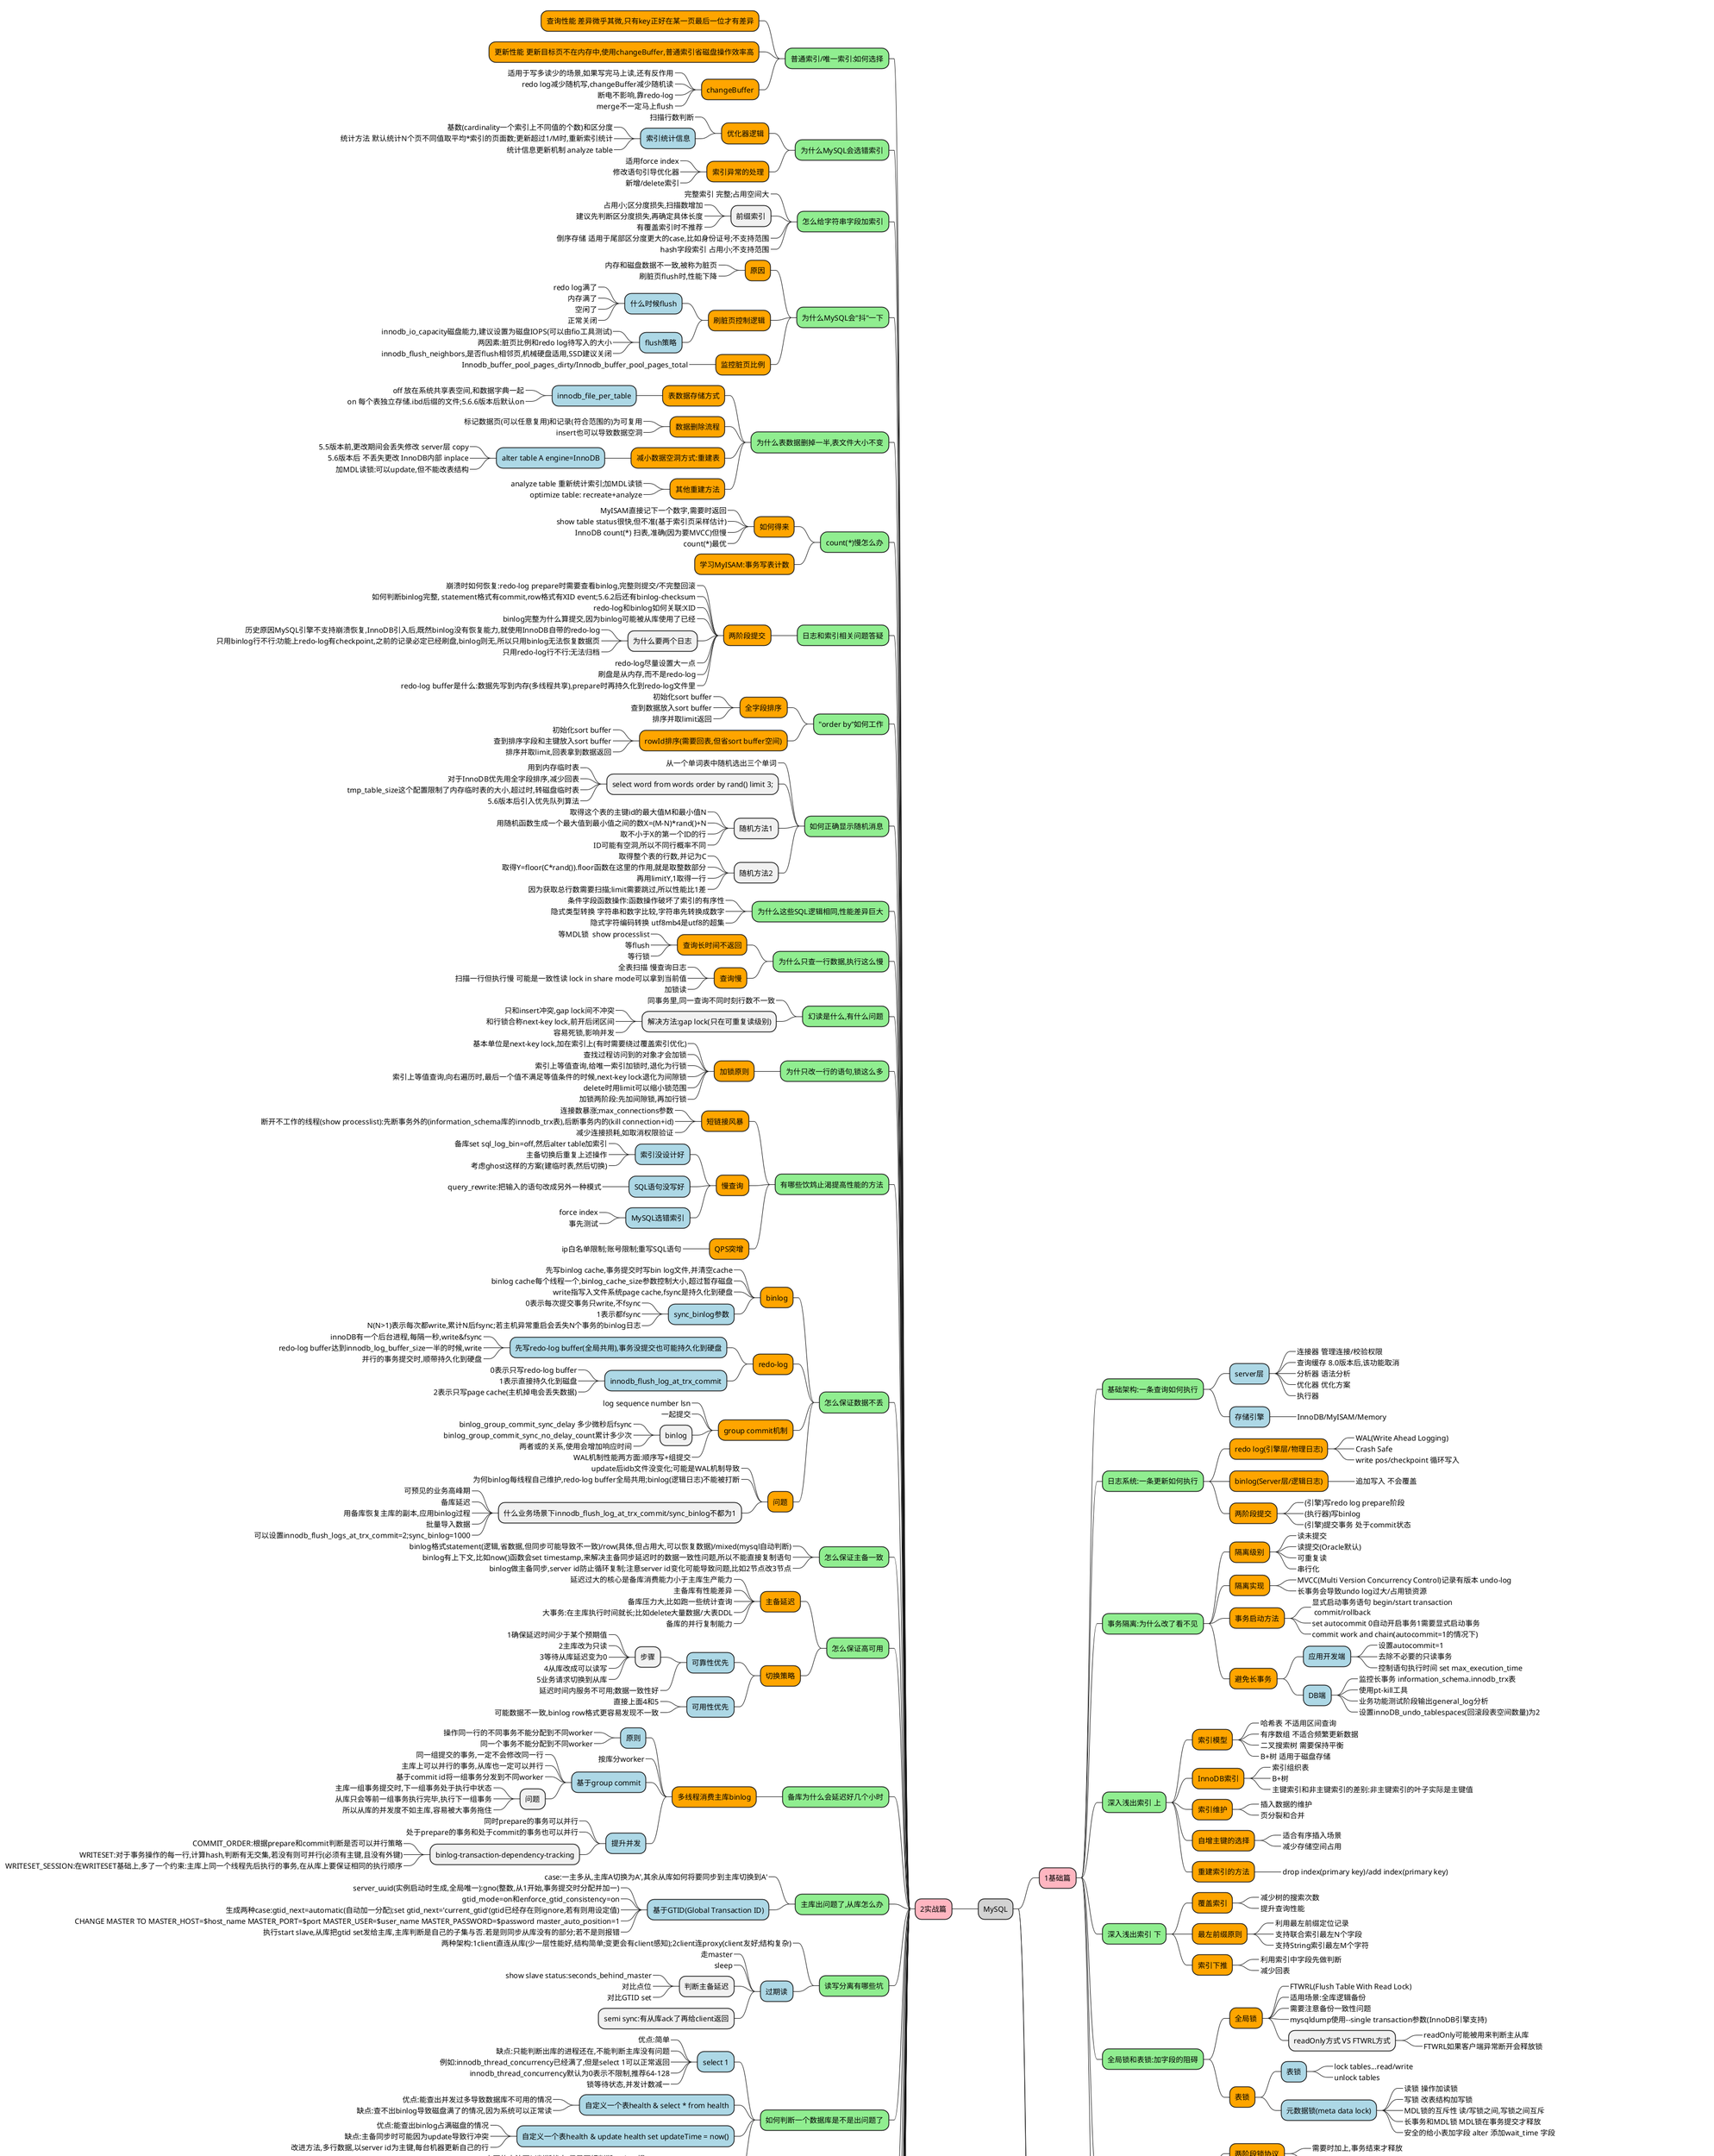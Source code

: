 @startmindmap
*[#lightgrey] MySQL
    *[#lightpink] 1基础篇
        *[#lightgreen] 基础架构:一条查询如何执行
            *[#lightblue] server层
                *_ 连接器 管理连接/校验权限
                *_ 查询缓存 8.0版本后,该功能取消
                *_ 分析器 语法分析
                *_ 优化器 优化方案
                *_ 执行器
            *[#lightblue] 存储引擎
                *_ InnoDB/MyISAM/Memory
        *[#lightgreen] 日志系统:一条更新如何执行
            *[#orange] redo log(引擎层/物理日志)
                *_ WAL(Write Ahead Logging)
                *_ Crash Safe
                *_ write pos/checkpoint 循环写入
            *[#orange] binlog(Server层/逻辑日志)
                *_ 追加写入 不会覆盖
            *[#orange] 两阶段提交
                *_ (引擎)写redo log prepare阶段
                *_ (执行器)写binlog
                *_ (引擎)提交事务 处于commit状态
        *[#lightgreen] 事务隔离:为什么改了看不见
            *[#orange] 隔离级别
                *_ 读未提交
                *_ 读提交(Oracle默认)
                *_ 可重复读
                *_ 串行化
            *[#orange] 隔离实现
                *_ MVCC(Multi Version Concurrency Control)记录有版本 undo-log
                *_ 长事务会导致undo log过大/占用锁资源
            *[#orange] 事务启动方法
                *_ 显式启动事务语句 begin/start transaction\n commit/rollback
                *_ set autocommit 0自动开启事务1需要显式启动事务
                *_ commit work and chain(autocommit=1的情况下)
            *[#orange] 避免长事务
                *[#lightblue] 应用开发端
                    *_ 设置autocommit=1
                    *_ 去除不必要的只读事务
                    *_ 控制语句执行时间 set max_execution_time
                *[#lightblue] DB端
                    *_ 监控长事务 information_schema.innodb_trx表
                    *_ 使用pt-kill工具
                    *_ 业务功能测试阶段输出general_log分析
                    *_ 设置innoDB_undo_tablespaces(回滚段表空间数量)为2
        *[#lightgreen] 深入浅出索引 上
            *[#orange] 索引模型
                *_ 哈希表 不适用区间查询
                *_ 有序数组 不适合频繁更新数据
                *_ 二叉搜索树 需要保持平衡
                *_ B+树 适用于磁盘存储
            *[#orange] InnoDB索引
                *_ 索引组织表
                *_ B+树
                *_ 主键索引和非主键索引的差别:非主键索引的叶子实际是主键值
            *[#orange] 索引维护
                *_ 插入数据的维护
                *_ 页分裂和合并
            *[#orange] 自增主键的选择
                *_ 适合有序插入场景
                *_ 减少存储空间占用
            *[#orange] 重建索引的方法
                *_ drop index(primary key)/add index(primary key)
        *[#lightgreen] 深入浅出索引 下
            *[#orange] 覆盖索引
                *_ 减少树的搜索次数
                *_ 提升查询性能
            *[#orange] 最左前缀原则
                *_ 利用最左前缀定位记录
                *_ 支持联合索引最左N个字段
                *_ 支持String索引最左M个字符
            *[#orange] 索引下推
                *_ 利用索引中字段先做判断
                *_ 减少回表
        *[#lightgreen] 全局锁和表锁:加字段的阻碍
            *[#orange] 全局锁
                *_ FTWRL(Flush Table With Read Lock)
                *_ 适用场景:全库逻辑备份
                *_ 需要注意备份一致性问题
                *_ mysqldump使用--single transaction参数(InnoDB引擎支持)
                * readOnly方式 VS FTWRL方式
                    *_ readOnly可能被用来判断主从库
                    *_ FTWRL如果客户端异常断开会释放锁
            *[#orange] 表锁
                *[#lightblue] 表锁
                    *_ lock tables...read/write
                    *_ unlock tables
                *[#lightblue] 元数据锁(meta data lock)
                    *_ 读锁 操作加读锁
                    *_ 写锁 改表结构加写锁
                    *_ MDL锁的互斥性 读/写锁之间,写锁之间互斥
                    *_ 长事务和MDL锁 MDL锁在事务提交才释放
                    *_ 安全的给小表加字段 alter 添加wait_time 字段
        *[#lightgreen] 行锁功过:如何减少性能影响
            *[#orange] 两阶段锁协议
                *_ 需要时加上,事务结束才释放
                *_ 安排事务的语句顺序 最影响并发的语句放在最后
            *[#orange] 死锁和死锁检测
                *_ 死锁超时 innodb_lock_wait_timeout(默认50s)
                *_ 死锁检测 innodb_deadlock_detect(on)
                *_ 死锁检测会消耗大量CPU 复杂度O(N^2) N为竞争的并发线程数
            *_ 优化锁冲突 逻辑上变成多行
            *_ 删除10_000条数据,一个连接里循环20次每次删除500好于直接删(长事务)和20个连接每个删500(锁竞争)
        *[#lightgreen] 事务到底隔离还是不隔离
            *[#orange] 事务启动
                *_ begin/start transaction命令并不是一个事务的起点,在执行到它们之后的第一个操作InnoDB表的语句,事务才真正启动(trx_id生成)
                *_ 想要马上启动事务,适用start transaction with consistent snapshot
            *[#orange] consistent read view
                *_ 事务启动时生成
            *[#orange] InnoDB行数据版本
                *_ 多版本数据,用row trx_id区分
            *[#orange] 快照在MVCC中的工作原理
                *_ 事务操作根据隔离级别找到对应读版本的数据
            *[#orange] 数据版本可见性规则
                *_ if (未提交 or 已提交但在视图创建后) then 不可见
            *[#orange] update时 当前读 + 两阶段提交
    *[#lightpink] 3特别放送
        *[#lightgreen] 林晓斌:我的MySQL的心路历程
    *[#lightpink] 4结束语
        *[#lightgreen] 点线面网,一起构建MySQL知识网络
left side
    *[#lightpink] 2实战篇
        *[#lightgreen] 普通索引/唯一索引:如何选择
            *[#orange] 查询性能 差异微乎其微,只有key正好在某一页最后一位才有差异
            *[#orange] 更新性能 更新目标页不在内存中,使用changeBuffer,普通索引省磁盘操作效率高
            *[#orange] changeBuffer
                *_ 适用于写多读少的场景,如果写完马上读,还有反作用
                *_ redo log减少随机写,changeBuffer减少随机读
                *_ 断电不影响,靠redo-log
                *_ merge不一定马上flush
        *[#lightgreen] 为什么MySQL会选错索引
            *[#orange] 优化器逻辑
                *_ 扫描行数判断
                *[#lightblue] 索引统计信息
                    *_ 基数(cardinality一个索引上不同值的个数)和区分度
                    *_ 统计方法 默认统计N个页不同值取平均*索引的页面数;更新超过1/M时,重新索引统计
                    *_ 统计信息更新机制 analyze table
            *[#orange] 索引异常的处理
                *_ 适用force index
                *_ 修改语句引导优化器
                *_ 新增/delete索引
        *[#lightgreen] 怎么给字符串字段加索引
            *_ 完整索引 完整;占用空间大
            * 前缀索引
                *_ 占用小;区分度损失,扫描数增加
                *_ 建议先判断区分度损失,再确定具体长度
                *_ 有覆盖索引时不推荐
            *_ 倒序存储 适用于尾部区分度更大的case,比如身份证号;不支持范围
            *_ hash字段索引 占用小;不支持范围
        *[#lightgreen] 为什么MySQL会"抖"一下
            *[#orange] 原因
                *_ 内存和磁盘数据不一致,被称为脏页
                *_ 刷脏页flush时,性能下降
            *[#orange] 刷脏页控制逻辑
                *[#lightblue] 什么时候flush
                    *_ redo log满了
                    *_ 内存满了
                    *_ 空闲了
                    *_ 正常关闭
                *[#lightblue] flush策略
                    *_ innodb_io_capacity磁盘能力,建议设置为磁盘IOPS(可以由fio工具测试)
                    *_ 两因素:脏页比例和redo log待写入的大小
                    *_ innodb_flush_neighbors,是否flush相邻页,机械硬盘适用,SSD建议关闭
            *[#orange] 监控脏页比例
                *_ Innodb_buffer_pool_pages_dirty/Innodb_buffer_pool_pages_total
        *[#lightgreen] 为什么表数据删掉一半,表文件大小不变
            *[#orange] 表数据存储方式
                *[#lightblue] innodb_file_per_table
                    *_ off 放在系统共享表空间,和数据字典一起
                    *_ on 每个表独立存储.ibd后缀的文件;5.6.6版本后默认on
            *[#orange] 数据删除流程
                *_ 标记数据页(可以任意复用)和记录(符合范围的)为可复用
                *_ insert也可以导致数据空洞
            *[#orange] 减小数据空洞方式:重建表
                *[#lightblue] alter table A engine=InnoDB
                    *_ 5.5版本前,更改期间会丢失修改 server层 copy
                    *_ 5.6版本后 不丢失更改 InnoDB内部 inplace
                    *_ 加MDL读锁:可以update,但不能改表结构
            *[#orange] 其他重建方法
                *_ analyze table 重新统计索引;加MDL读锁
                *_ optimize table: recreate+analyze
        *[#lightgreen] count(*)慢怎么办
            *[#orange] 如何得来
                *_ MyISAM直接记下一个数字,需要时返回
                *_ show table status很快,但不准(基于索引页采样估计)
                *_ InnoDB count(*) 扫表,准确(因为要MVCC)但慢
                *_ count(*)最优
            *[#orange] 学习MyISAM:事务写表计数
        *[#lightgreen] 日志和索引相关问题答疑
            *[#orange] 两阶段提交
                *_ 崩溃时如何恢复:redo-log prepare时需要查看binlog,完整则提交/不完整回滚
                *_ 如何判断binlog完整, statement格式有commit,row格式有XID event;5.6.2后还有binlog-checksum
                *_ redo-log和binlog如何关联:XID
                *_ binlog完整为什么算提交,因为binlog可能被从库使用了已经
                * 为什么要两个日志
                    *_ 历史原因MySQL引擎不支持崩溃恢复,InnoDB引入后,既然binlog没有恢复能力,就使用InnoDB自带的redo-log
                    *_ 只用binlog行不行:功能上redo-log有checkpoint,之前的记录必定已经刷盘,binlog则无,所以只用binlog无法恢复数据页
                    *_ 只用redo-log行不行:无法归档
                *_ redo-log尽量设置大一点
                *_ 刷盘是从内存,而不是redo-log
                *_ redo-log buffer是什么:数据先写到内存(多线程共享),prepare时再持久化到redo-log文件里
        *[#lightgreen] "order by"如何工作
            *[#orange] 全字段排序
                *_ 初始化sort buffer
                *_ 查到数据放入sort buffer
                *_ 排序并取limit返回
            *[#orange] rowId排序(需要回表,但省sort buffer空间)
                *_ 初始化sort buffer
                *_ 查到排序字段和主键放入sort buffer
                *_ 排序并取limit,回表拿到数据返回
        *[#lightgreen] 如何正确显示随机消息
            *_ 从一个单词表中随机选出三个单词
            * select word from words order by rand() limit 3;
                *_ 用到内存临时表
                *_ 对于InnoDB优先用全字段排序,减少回表
                *_ tmp_table_size这个配置限制了内存临时表的大小,超过时,转磁盘临时表
                *_ 5.6版本后引入优先队列算法
            * 随机方法1
                *_ 取得这个表的主键id的最大值M和最小值N
                *_ 用随机函数生成一个最大值到最小值之间的数X=(M-N)*rand()+N
                *_ 取不小于X的第一个ID的行
                *_ ID可能有空洞,所以不同行概率不同
            * 随机方法2
                *_ 取得整个表的行数,并记为C
                *_ 取得Y=floor(C*rand()).floor函数在这里的作用,就是取整数部分
                *_ 再用limitY,1取得一行
                *_ 因为获取总行数需要扫描;limit需要跳过,所以性能比1差
        *[#lightgreen] 为什么这些SQL逻辑相同,性能差异巨大
            *_ 条件字段函数操作:函数操作破坏了索引的有序性
            *_ 隐式类型转换 字符串和数字比较,字符串先转换成数字
            *_ 隐式字符编码转换 utf8mb4是utf8的超集
        *[#lightgreen] 为什么只查一行数据,执行这么慢
            *[#orange] 查询长时间不返回
                *_ 等MDL锁  show processlist
                *_ 等flush
                *_ 等行锁
            *[#orange] 查询慢
                *_ 全表扫描 慢查询日志
                *_ 扫描一行但执行慢 可能是一致性读 lock in share mode可以拿到当前值
                *_ 加锁读
        *[#lightgreen] 幻读是什么,有什么问题
            *_ 同事务里,同一查询不同时刻行数不一致
            * 解决方法:gap lock(只在可重复读级别)
                *_ 只和insert冲突,gap lock间不冲突
                *_ 和行锁合称next-key lock,前开后闭区间
                *_ 容易死锁,影响并发
        *[#lightgreen] 为什只改一行的语句,锁这么多
            *[#orange] 加锁原则
                *_ 基本单位是next-key lock,加在索引上(有时需要绕过覆盖索引优化)
                *_ 查找过程访问到的对象才会加锁
                *_ 索引上等值查询,给唯一索引加锁时,退化为行锁
                *_ 索引上等值查询,向右遍历时,最后一个值不满足等值条件的时候,next-key lock退化为间隙锁
                *_ delete时用limit可以缩小锁范围
                *_ 加锁两阶段:先加间隙锁,再加行锁
        *[#lightgreen] 有哪些饮鸩止渴提高性能的方法
            *[#orange] 短链接风暴
                *_ 连接数暴涨;max_connections参数
                *_ 断开不工作的线程(show processlist):先断事务外的(information_schema库的innodb_trx表),后断事务内的(kill connection+id)
                *_ 减少连接损耗,如取消权限验证
            *[#orange] 慢查询
                *[#lightblue] 索引没设计好
                    *_ 备库set sql_log_bin=off,然后alter table加索引
                    *_ 主备切换后重复上述操作
                    *_ 考虑ghost这样的方案(建临时表,然后切换)
                *[#lightblue] SQL语句没写好
                    *_ query_rewrite:把输入的语句改成另外一种模式
                *[#lightblue] MySQL选错索引
                    *_ force index
                    *_ 事先测试
            *[#orange] QPS突增
                *_ ip白名单限制;账号限制;重写SQL语句
        *[#lightgreen] 怎么保证数据不丢
            *[#orange] binlog
                *_ 先写binlog cache,事务提交时写bin log文件,并清空cache
                *_ binlog cache每个线程一个,binlog_cache_size参数控制大小,超过暂存磁盘
                *_ write指写入文件系统page cache,fsync是持久化到硬盘
                *[#lightblue] sync_binlog参数
                    *_ 0表示每次提交事务只write,不fsync
                    *_ 1表示都fsync
                    *_ N(N>1)表示每次都write,累计N后fsync;若主机异常重启会丢失N个事务的binlog日志
            *[#orange] redo-log
                *[#lightblue] 先写redo-log buffer(全局共用),事务没提交也可能持久化到硬盘
                    *_ innoDB有一个后台进程,每隔一秒,write&fsync
                    *_ redo-log buffer达到innodb_log_buffer_size一半的时候,write
                    *_ 并行的事务提交时,顺带持久化到硬盘
                *[#lightblue] innodb_flush_log_at_trx_commit
                    *_ 0表示只写redo-log buffer
                    *_ 1表示直接持久化到磁盘
                    *_ 2表示只写page cache(主机掉电会丢失数据)
            *[#orange] group commit机制
                *_ log sequence number lsn
                *_ 一起提交
                * binlog
                    *_ binlog_group_commit_sync_delay 多少微秒后fsync
                    *_ binlog_group_commit_sync_no_delay_count累计多少次
                    *_ 两者或的关系,使用会增加响应时间
                *_ WAL机制性能两方面:顺序写+组提交
            *[#orange] 问题
                *_ update后idb文件没变化;可能是WAL机制导致
                *_ 为何binlog每线程自己维护,redo-log buffer全局共用;binlog(逻辑日志)不能被打断
                * 什么业务场景下innodb_flush_log_at_trx_commit/sync_binlog不都为1
                    *_ 可预见的业务高峰期
                    *_ 备库延迟
                    *_ 用备库恢复主库的副本,应用binlog过程
                    *_ 批量导入数据
                    *_ 可以设置innodb_flush_logs_at_trx_commit=2;sync_binlog=1000
        *[#lightgreen] 怎么保证主备一致
            *_ binlog格式statement(逻辑,省数据,但同步可能导致不一致)/row(具体,但占用大,可以恢复数据)/mixed(mysql自动判断)
            *_ binlog有上下文,比如now()函数会set timestamp,来解决主备同步延迟时的数据一致性问题,所以不能直接复制语句
            *_ binlog做主备同步,server id防止循环复制;注意server id变化可能导致问题,比如2节点改3节点
        *[#lightgreen] 怎么保证高可用
            *[#orange] 主备延迟
                *_ 延迟过大的核心是备库消费能力小于主库生产能力
                *_ 主备库有性能差异
                *_ 备库压力大,比如跑一些统计查询
                *_ 大事务:在主库执行时间就长;比如delete大量数据/大表DDL
                *_ 备库的并行复制能力
            *[#orange] 切换策略
                *[#lightblue] 可靠性优先
                    * 步骤
                        *_ 1确保延迟时间少于某个预期值
                        *_ 2主库改为只读
                        *_ 3等待从库延迟变为0
                        *_ 4从库改成可以读写
                        *_ 5业务请求切换到从库
                    *_ 延迟时间内服务不可用;数据一致性好
                *[#lightblue] 可用性优先
                    *_ 直接上面4和5
                    *_ 可能数据不一致,binlog row格式更容易发现不一致
        *[#lightgreen] 备库为什么会延迟好几个小时
            *[#orange] 多线程消费主库binlog
                *[#lightblue] 原则
                    *_ 操作同一行的不同事务不能分配到不同worker
                    *_ 同一个事务不能分配到不同worker
                *_ 按库分worker
                *[#lightblue] 基于group commit
                    *_ 同一组提交的事务,一定不会修改同一行
                    *_ 主库上可以并行的事务,从库也一定可以并行
                    *_ 基于commit id将一组事务分发到不同worker
                    * 问题
                        *_ 主库一组事务提交时,下一组事务处于执行中状态
                        *_ 从库只会等前一组事务执行完毕,执行下一组事务
                        *_ 所以从库的并发度不如主库,容易被大事务拖住
                *[#lightblue] 提升并发
                    *_ 同时prepare的事务可以并行
                    *_ 处于prepare的事务和处于commit的事务也可以并行
                    * binlog-transaction-dependency-tracking
                        *_ COMMIT_ORDER:根据prepare和commit判断是否可以并行策略
                        *_ WRITESET:对于事务操作的每一行,计算hash,判断有无交集,若没有则可并行(必须有主键,且没有外键)
                        *_ WRITESET_SESSION:在WRITESET基础上,多了一个约束:主库上同一个线程先后执行的事务,在从库上要保证相同的执行顺序
        *[#lightgreen] 主库出问题了,从库怎么办
            *_ case:一主多从,主库A切换为A',其余从库如何将要同步到主库切换到A'
            *[#lightblue] 基于GTID(Global Transaction ID)
                *_ server_uuid(实例启动时生成,全局唯一):gno(整数,从1开始,事务提交时分配并加一)
                *_ gtid_mode=on和enforce_gtid_consistency=on
                *_ 生成两种case:gtid_next=automatic(自动加一分配);set gtid_next='current_gtid'(gtid已经存在则ignore,若有则用设定值)
                *_ CHANGE MASTER TO MASTER_HOST=$host_name MASTER_PORT=$port MASTER_USER=$user_name MASTER_PASSWORD=$password master_auto_position=1
                *_ 执行start slave,从库把gtid set发给主库,主库判断是自己的子集与否.若是则同步从库没有的部分;若不是则报错
        *[#lightgreen] 读写分离有哪些坑
            *_ 两种架构:1client直连从库(少一层性能好,结构简单;变更会有client感知);2client连proxy(client友好;结构复杂)
            *[#lightblue] 过期读
                *_ 走master
                *_ sleep
                * 判断主备延迟
                    *_ show slave status:seconds_behind_master
                    *_ 对比点位
                    *_ 对比GTID set
                * semi sync:有从库ack了再给client返回
        *[#lightgreen] 如何判断一个数据库是不是出问题了
            *[#lightblue] select 1
                *_ 优点:简单
                *_ 缺点:只能判断出库的进程还在,不能判断主库没有问题
                *_ 例如:innodb_thread_concurrency已经满了,但是select 1可以正常返回
                *_ innodb_thread_concurrency默认为0表示不限制,推荐64-128
                *_ 锁等待状态,并发计数减一
            *[#lightblue] 自定义一个表health & select * from health
                *_ 优点:能查出并发过多导致数据库不可用的情况
                *_ 缺点:查不出binlog导致磁盘满了的情况,因为系统可以正常读
            *[#lightblue] 自定义一个表health & update health set updateTime = now()
                *_ 优点:能查出binlog占满磁盘的情况
                *_ 缺点:主备同步时可能因为update导致行冲突
                *_ 改进方法,多行数据,以server id为主键,每台机器更新自己的行
            *[#lightblue] 内部统计
                *_ 上面的方法可以判断状态,但是不好判断update慢\n 比如IO利用率100%的场景,检测语句仍有可能很快返回\n 因为检测语句资源占用不大,如果拿到资源就能很快返回
                *_ performance_schema库file_summary_by_event_name表;开启慢10%
                *_ 可以通过update setup_instruments set ENABLED='YES', Timed='YES'来控制开关
        *[#lightgreen] 答疑二:用动态的观点看加锁
            *_ 加锁是扫描时一个个加上去的,所以为了避免死锁,访问同一组资源的访问顺序尽量相同
            *_ 如何查看死锁:show engine innodb status命令LATESTDETECTED DEADLOCK
            *_ innoDB会自动选择回滚成本更小的方案避免死锁
            *_ 间隙锁是由后继的记录定义的,所以删除记录可能导致锁范围扩大,空表锁住所有
        *[#lightgreen] 误删数据后怎么办
            *[#lightblue] delete误删行
                *_ 使用Flashback恢复,需要binlog_format=row和binlog_row_image=FULL
                *_ 不建议直接在主库上操作,先在临时库上恢复,确认后再恢复到主库;防止数据二次破坏
                *_ 预防:sql_safe_updates参数设置为on,无where或where没有索引字段,报错
                *_ 预防:sql上线前评审
            *[#lightblue] drop/truncate误删表&库
                *_ 需要定期的全量备份和binlog备份
                *_ 找到最近的全量备份,再用binlog备份复原
                *_ 加速恢复:mysqlbinlog命令可以通过-database参数指定库
                *_ 记得跳过误删语句
                * 比较慢
                    *_ 因为误删表的话,最好只重放该表而不是库,但mysqlbinlog不能指定表
                    *_ mysqlbinglog单线程
                * 加速方法
                    *_ 从备份恢复出临时实例,将该实例设置为线上备库的从库
                    *_ start slave之前,change replication filter replicate_do_table = (tbl_name)
                    *_ 这样可以并行
                    *_ 如果备库binlog不全,可以手动放入再重启,即可重新识别binlog文件
                * 延迟恢复备库
                    *_ CHANGE MASTER TO MASTER_DELAY=N命令,可以指定这个备库持续保持跟主库有N秒的延迟
                    *_ 这样最多追N的时间即可恢复
                *_ 预防:账号分离,常见开发账号只有DML权限没有DDL权限
                *_ 预防:操作规范:如删除必须先改名,比如后面加to_be_deleted\n 一段时间无问题,才必须从管理系统删除\n 管理系统也只能删带有后缀的表or库
            *[#lightblue] rm命令误删mysql实例
                *_ 删掉节点:整个集群选个新主库
                *_ 删掉集群:备份跨机房/跨城市
            *[#lightblue] 预防
                *_ 四个脚本:备份/执行/验证/回滚
                *_ 用chatrr +i给重要文件加保护,这样root也没法直接删除
        *[#lightgreen] 为什么有kill不掉的语句
            *_ kill query+线程id;终止语句
            *_ kill connection+线程id;connection可以缺省,终止线程连接
            *[#lightblue] kill后的操作
                *_ 1将线程状态改为kill_query
                *_ 2给执行线程发一个信号
            *[#lightblue] 为何kill了却还能在show processlist结果里看到
                * 1线程执行中有一些判断逻辑,发现状态kill了,再进入终止逻辑
                    *_ 如IO压力大,IO函数一直没有返回,不能即使判断线程状态
                *_ 2如果处于等待状态,必须是可以被唤醒的线程
                * 3执行终止逻辑需要一个过程
                    *_ 超大事务回滚
                    *_ 大查询回滚,清理临时文件
                    *_ DDL执行到最后阶段,被kill需要删除中间临时文件,可能受IO资源影响耗时久
            *[#lightblue] client ctrl+c
                *_ MySQL是停等协议,还没有返回的时候,不能继续下一个命令
                *_ client另外启动一个连接,再执行kill query命令
            *[#lightblue] client 库里表多就建立连接慢
                * 客户端有命令表名补全功能
                    *_ show databases;
                    *_ show tables;
                    *_ 内存建立hashTable;所以表多会慢
                *_ 用-A参数可以取消
                * 用-quick参数
                    *_ 跳过表名补全功能
                    *_ mysql_use_result(本地不缓存)
                    *_ 不会把执行命令记录到本地历史文件
            *[#lightblue] kill慢时
                *_ 调大并发度,或者停掉别的线程,让出位子给这个线程执行
                *_ 若受限于IO等资源执行慢,只能减少系统压力
                *_ 若kill,导致事务回滚很慢,应该等吗?应该,因为不等,直接关闭,重启后,该有的操作一样会继续
        *[#lightgreen] 我查这么多数据,会不会把数据库内存打爆
            *[#lightblue] 流程
                *_ 获取一行,写到net_buffer中.大小是由参数net_buffer_length定义的,默认是16k
                *_ 重复获取行,直到net_buffer写满,调用网络接口发出去
                *_ 如果发送成功,就清空net_buffer,然后继续取下一行,并写入net_buffer
                *_ 如果发送函数返回EAGAIN或WSAEWOULDBLOCK,就表示本地网络栈(socket send buffer)写满了,进入等待.直到网络栈重新可写,再继续发送
            *_ 由于边读边发,所以client可能会成为瓶颈(乃至导致长事务,导致server端能力下降);状态Sending to client/Sending data只是正在执行的意思
            *_ InnoDB使用LRU算法更新BufferPool,内存命中率一般需要99%以上,innodb_buffer_pool_size推荐物理内存的60%-80%
            *_ 通过分代,防止大表扫描导致内存命中率下降
        *[#lightgreen] 到底可不可以用join
            *[#lightblue] 流程
                *_ 优化器选择小表作为驱动表, 如果用straight join则可以手动指定
                *_ 小表指的是总数据量,因此有可能表A100行,1个字段;表B虽然50行,但是有3个字段,通算表A是小表
                *_ 从驱动表1读出一行,去被驱动表2里找到相应数据
                *_ 加入结果集,并重复上述过程
            *[#lightblue] 如何从被驱动表找数据
                *_ 能用索引的话用索引(这种情况可以join)
                * 不能能用索引的话(这种join尽量不用,可能导致内存命中率下降)
                    * 将驱动表数据全部放入内存
                        *_ 放不下的case,分段放
                        *_ join_buffer_size控制,默认256k
                    *_ 扫描被驱动表并与内存中数据join
        *[#lightgreen] join语句如何优化
            *[#lightblue] Multi-Range Read(MRR)优化
                *_ 根据索引a,定位到满足条件的记录,将id值放入read_rnd_buffer中;(read_rnd_buffer_size参数控制,满了则循环操作)
                *_ 将read_rnd_buffer中的id进行递增排序;
                *_ 排序后的id数组,依次到主键id索引中查记录,并作为结果返回.
            *[#lightblue] Batched Key Access(BKA)优化
                *_ 驱动表数据放到join_buffer
                *_ 用MRR方式从被驱动表找数据
            *[#lightblue] 想用join,但被驱动表无索引,加索引又因为是低频业务不值得操作,怎么办
                *_ 将被驱动表对应数据查出,放在临时表
                *_ 临时表加索引再join
            *[#lightblue] hash_join
                *_ join操作只能轮询是慢的根源,能hash会快很多
                *_ MySQL 8.0支持hash join了
                *_ 更早的版本只能手动在程序里模拟
            *[#lightblue] 三表join语句如何加索引
                *_ select * from t1 join t2 on(t1.a=t2.a) join t3 on (t2.b=t3.b) where t1.c>=X and t2.c>=Y and t3.c>=Z;
                *_ 在t1.c>=X、t2.c>=Y、t3.c>=Z这三个条件里,选择一个经过过滤以后,数据最少的那个表,作为第一个驱动表.此时,可能会出现如下两种情况
                * 第一种情况,如果选出来是表t1或者t3,那剩下的部分就固定了
                    *_ t1是驱动表,t1->t2->t3,此时在被驱动表上t2.a和t3.b建索引
                    *_ t3是驱动表,t3->t2->t1,此时在被驱动表上t2.b和t1.a建索引
                *_ 如果选出来的第一个驱动表是表t2的话,由于t2既可以先join t1,又可以join t3,所以选更小的表驱动
        *[#lightgreen] 为什么临时表可以重名
            *[#lightblue] 临时表的特性
                * 临时表和内存表的不同
                    *_ 内存表create table ... engine=memory,数据在内存,重启被清空,但表结构还在
                    *_ 临时表可以用任何引擎,写数据时写盘,重启自动回收
                *_ create temporary table ...
                *_ 只能被创建的session访问,对其他线程不可见
                *_ 可以和普通表重名
                *_ sessionA同时有同名临时表和普通表时,show create以及增删改查访问的临时表
                *_ show tables不显示临时表
            *[#lightblue] 临时表应用
                *_ 跨库查询:各库查询结果放入临时表,再进行后续操作
                *_ 复杂查询的优化:如join查询,被驱动表没有索引,可以将查到数据放入临时表,临时表加索引,再join
            *[#lightblue] 临时表为什么可以重名
                *_ 表定义文件,放在临时文件目录下,#sql{进程id}_{线程id}_序列号.frm
                * 数据文件
                    *_ 5.6及之前,临时文件目录下,相同前缀的.ibd文件
                    *_ 5.7开始,有一个临时文件空间,专门存放临时文件的数据,不需要再创建idb文件(防止频繁使用临时表,创建/删除文件,带来大量磁盘性能消耗)
                * table_def_key
                    *_ 普通表库名+表名
                    *_ 临时表在普通表基础上,加server_id+thread_id
            *[#lightblue] 临时表和主备复制
                *_ binlog format=row时,临时表语句不进入binlog
                *_ binlog format=statement/mixed时,临时表操作语句才进入binlog
            *_ 临时表可以alter table改名,但不能直接rename
        *[#lightgreen] 什么时候使用内部临时表
            *[#lightblue] union
                *_ 内部临时表上面有唯一索引,实现去重语义
                *_ 若union all,则无去重,则不用内部临时表
            *[#lightblue] group by
                *_ 内部临时表上面有唯一索引,实现分组语义
                *_ 返回默认排序,若无需排序,可以加order by null
                *_ 若group by字段有索引,则无需内部临时表
                *_ select后加SQL_BIG_RESULT(hint),可直接使用磁盘数组:获得所有值后排序,再顺序统计group by,而非B+树的内部临时表
            *_ 如果可以一边读数据一边得到结果,就不需要额外内存,否则就需要,来保存中间结果
            *_ join_buffer是无序数组,sort_buffer是有序数组,临时表是二维表结构
            *_ 内存临时表按照扫描顺序,磁盘临时表则按照主键顺序
        *[#lightgreen] 都说innoDB好,那还要不要用Memory引擎
        *[#lightgreen] 自增主键为什么不是连续的
            *[#lightblue] 自增值存在哪里
                *_ MyISAM 在数据文件
                *_ InnoDB在内存,若重启,设为current_max()+1;8.0版本后,持久化到redo-log
            *[#lightblue] 自增值修改机制
                *_ 若为0/null/未制定,设定为自增值
                *_ 否则设定为指定值
                * 然后变更自增值;
                    *_ if(指定值小于自增值) then do noting
                    *_ else 从auto_increment_offset(默认1)开始,以auto_increment_increment(默认1)为步长,持续叠加,直到找到第一个大于指定值的值,作为新的自增值
            *[#lightblue] 不连续的原因
                *_ 主键冲突
                *_ 事务回滚:为什么自增值不能回退?因为可能有别的事务更新了自增值
                *_ 批量插入(insert select)(不清楚申请多少,实际是类似java hashmap resize,二进制翻倍申请)
            *[#lightblue] 自增锁的优化
                * innodb_autoinc_lock_mode参数,版本5.1引入,默认1
                    *_ 0:和5.0一样,语句结束才释放锁
                    *_ 1:普通insert,申请后就释放;insert select,语句结束才释放(应用场景:主从复制,binlog是statement格式)
                    *_ 2:申请就释放
            *[#lightblue] insert select在可重复读隔离级别+binlog是statement格式时,会对所有记录和间隙加锁
                *_ 因为如果不加锁,主从复制场景,由于可重复读,主库看不到事务执行中新插入的记录
                *_ 但是binlog同步到从库,statement格式,从库会插入事务执行中新插入的数据,导致数据不一致
        *[#lightgreen] insert语句的锁为什么这么多
        *[#lightgreen] 如何最快复制一张表
        *[#lightgreen] grant之后要跟着flush privileges吗
        *[#lightgreen] 要不要使用分区表
            *_ 引擎层是N个表,server层是1个表
            *_ 分区表gap-lock是在引擎层单表上
            *_ 每当第一次访问分区表时,会依次打开所有分区
            *_ MDL锁会锁住所有的分区
        *[#lightgreen] 答疑三:说一说这些好问题
        *[#lightgreen] 自增id用完怎么办
@endmindmap
